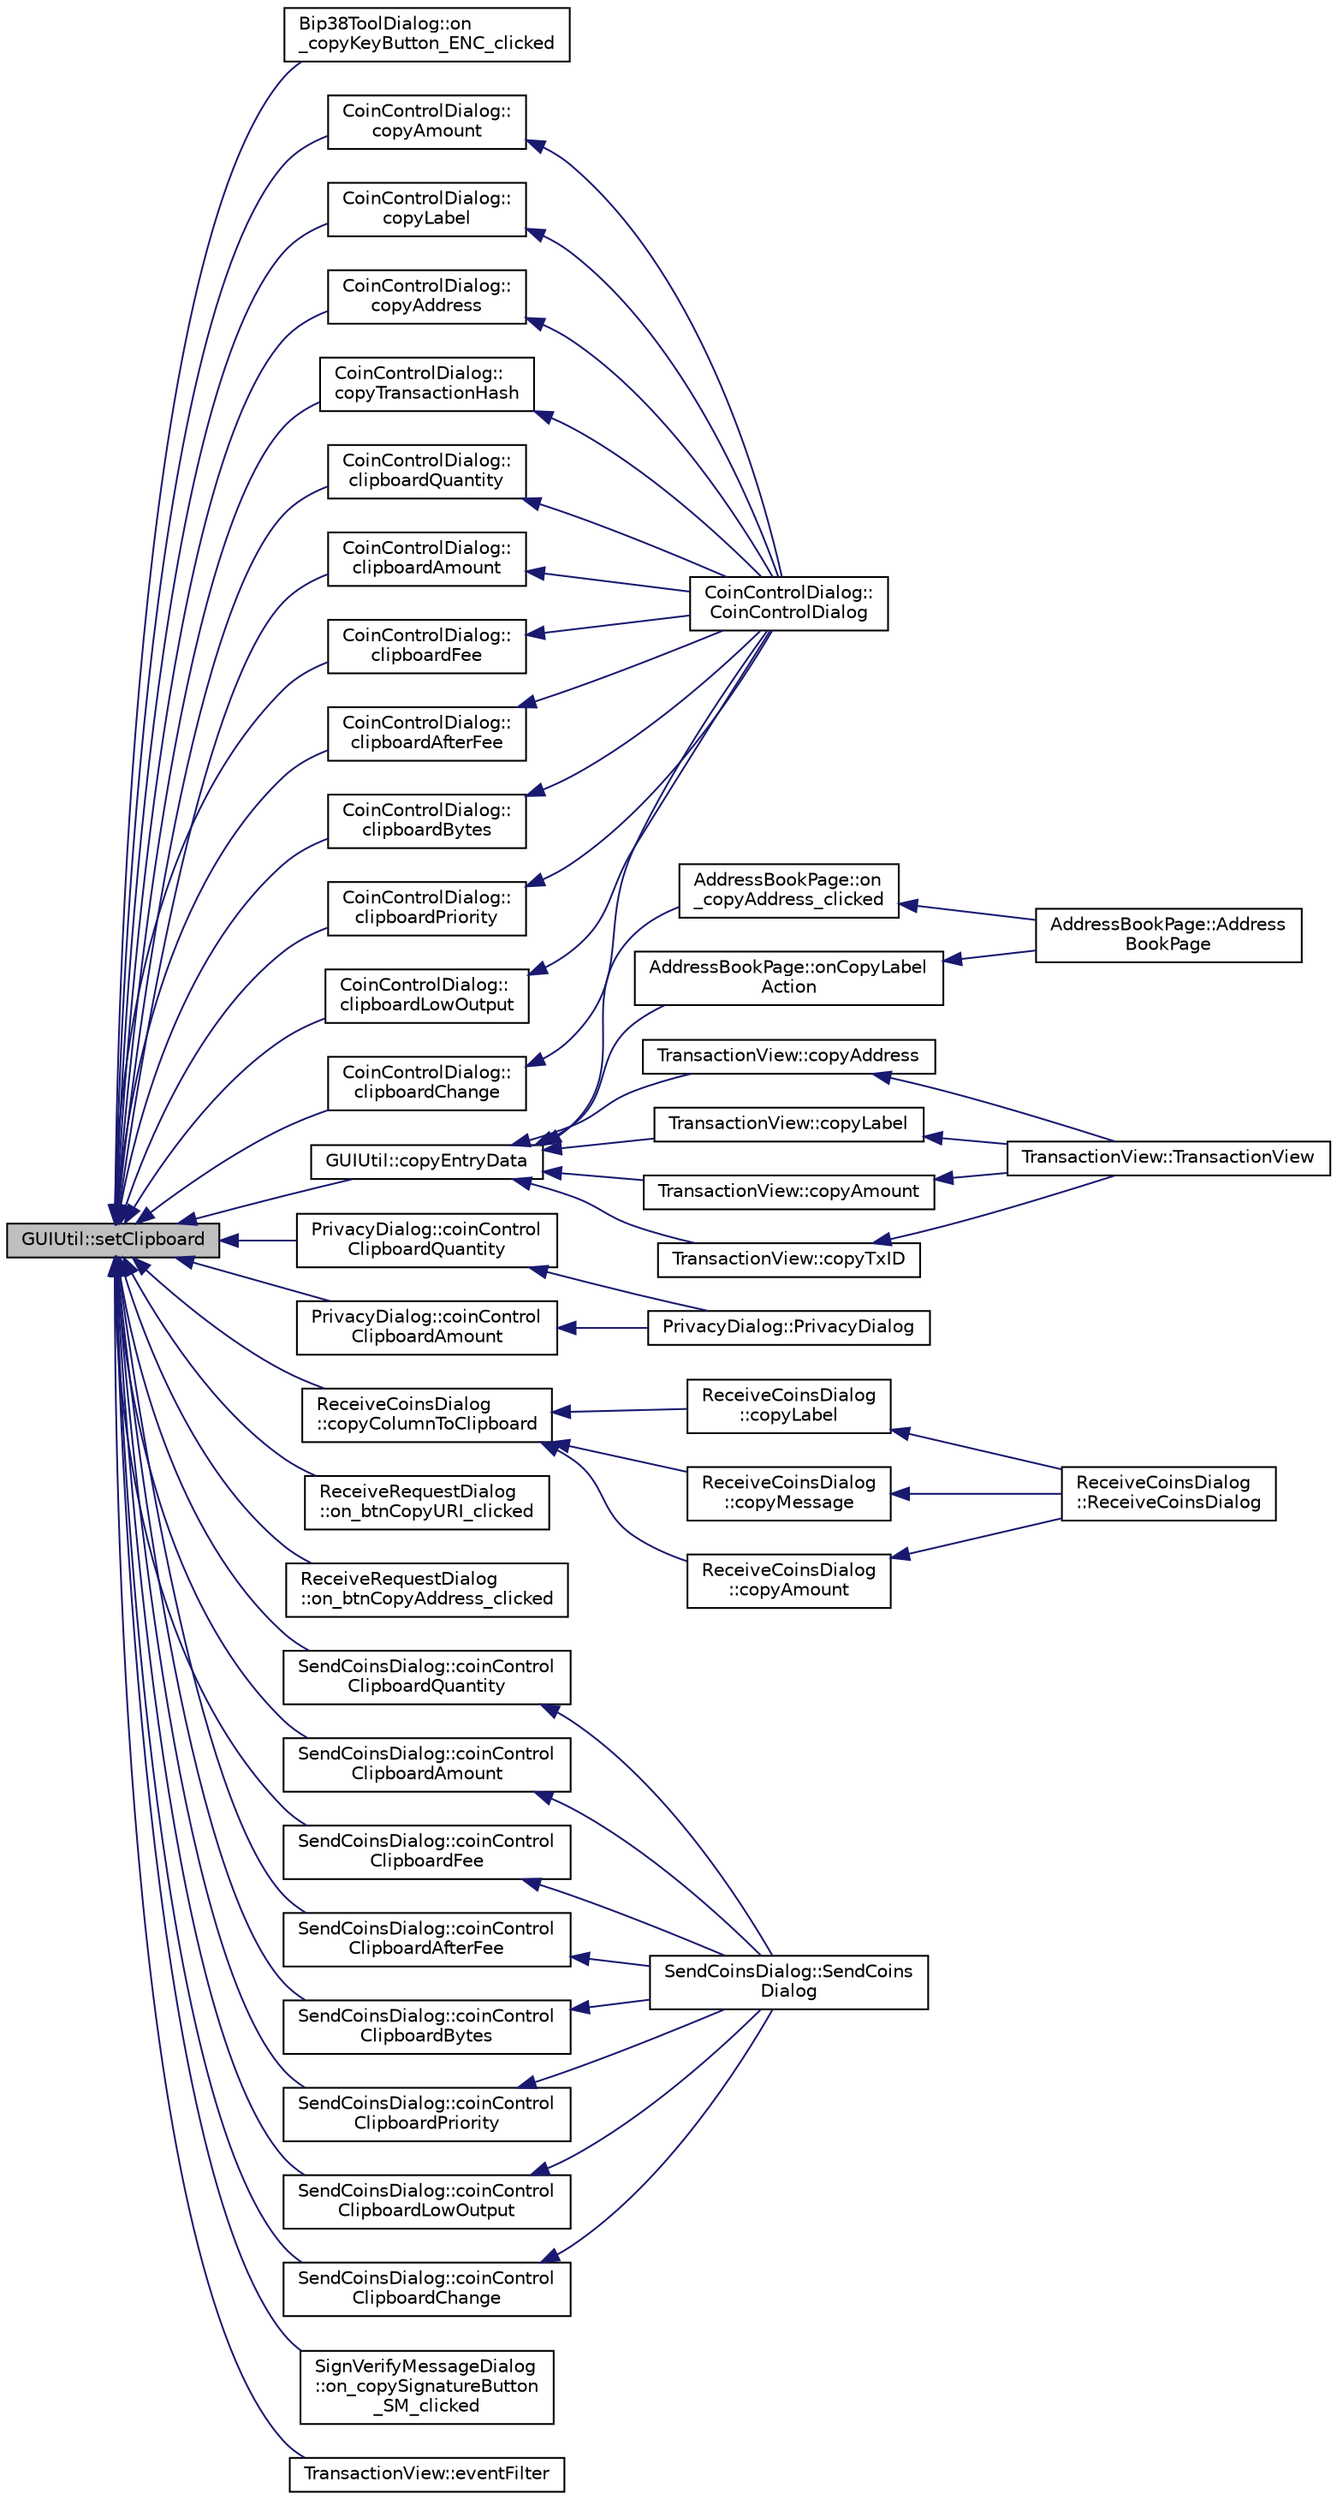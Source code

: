 digraph "GUIUtil::setClipboard"
{
  edge [fontname="Helvetica",fontsize="10",labelfontname="Helvetica",labelfontsize="10"];
  node [fontname="Helvetica",fontsize="10",shape=record];
  rankdir="LR";
  Node292 [label="GUIUtil::setClipboard",height=0.2,width=0.4,color="black", fillcolor="grey75", style="filled", fontcolor="black"];
  Node292 -> Node293 [dir="back",color="midnightblue",fontsize="10",style="solid",fontname="Helvetica"];
  Node293 [label="Bip38ToolDialog::on\l_copyKeyButton_ENC_clicked",height=0.2,width=0.4,color="black", fillcolor="white", style="filled",URL="$class_bip38_tool_dialog.html#a008525dc762d01b37e4e5368d8446dbe"];
  Node292 -> Node294 [dir="back",color="midnightblue",fontsize="10",style="solid",fontname="Helvetica"];
  Node294 [label="CoinControlDialog::\lcopyAmount",height=0.2,width=0.4,color="black", fillcolor="white", style="filled",URL="$class_coin_control_dialog.html#a0d153803be26b0e81585a7d6ab6995bc"];
  Node294 -> Node295 [dir="back",color="midnightblue",fontsize="10",style="solid",fontname="Helvetica"];
  Node295 [label="CoinControlDialog::\lCoinControlDialog",height=0.2,width=0.4,color="black", fillcolor="white", style="filled",URL="$class_coin_control_dialog.html#a8eafb58ed1c5668af9a4890704136671"];
  Node292 -> Node296 [dir="back",color="midnightblue",fontsize="10",style="solid",fontname="Helvetica"];
  Node296 [label="CoinControlDialog::\lcopyLabel",height=0.2,width=0.4,color="black", fillcolor="white", style="filled",URL="$class_coin_control_dialog.html#a9d3b94e72c48d580afb75e4988284288"];
  Node296 -> Node295 [dir="back",color="midnightblue",fontsize="10",style="solid",fontname="Helvetica"];
  Node292 -> Node297 [dir="back",color="midnightblue",fontsize="10",style="solid",fontname="Helvetica"];
  Node297 [label="CoinControlDialog::\lcopyAddress",height=0.2,width=0.4,color="black", fillcolor="white", style="filled",URL="$class_coin_control_dialog.html#af0481202c3261dc198e17faeb69989ac"];
  Node297 -> Node295 [dir="back",color="midnightblue",fontsize="10",style="solid",fontname="Helvetica"];
  Node292 -> Node298 [dir="back",color="midnightblue",fontsize="10",style="solid",fontname="Helvetica"];
  Node298 [label="CoinControlDialog::\lcopyTransactionHash",height=0.2,width=0.4,color="black", fillcolor="white", style="filled",URL="$class_coin_control_dialog.html#ab955ce01377ae2f9d01e22620f2d3a60"];
  Node298 -> Node295 [dir="back",color="midnightblue",fontsize="10",style="solid",fontname="Helvetica"];
  Node292 -> Node299 [dir="back",color="midnightblue",fontsize="10",style="solid",fontname="Helvetica"];
  Node299 [label="CoinControlDialog::\lclipboardQuantity",height=0.2,width=0.4,color="black", fillcolor="white", style="filled",URL="$class_coin_control_dialog.html#acbeb5f37852deec4849468e24f4cd8eb"];
  Node299 -> Node295 [dir="back",color="midnightblue",fontsize="10",style="solid",fontname="Helvetica"];
  Node292 -> Node300 [dir="back",color="midnightblue",fontsize="10",style="solid",fontname="Helvetica"];
  Node300 [label="CoinControlDialog::\lclipboardAmount",height=0.2,width=0.4,color="black", fillcolor="white", style="filled",URL="$class_coin_control_dialog.html#a7ca4a056879a25a14a72e4bfd4488b74"];
  Node300 -> Node295 [dir="back",color="midnightblue",fontsize="10",style="solid",fontname="Helvetica"];
  Node292 -> Node301 [dir="back",color="midnightblue",fontsize="10",style="solid",fontname="Helvetica"];
  Node301 [label="CoinControlDialog::\lclipboardFee",height=0.2,width=0.4,color="black", fillcolor="white", style="filled",URL="$class_coin_control_dialog.html#a00f37fedbc73b7990305a191870f18c2"];
  Node301 -> Node295 [dir="back",color="midnightblue",fontsize="10",style="solid",fontname="Helvetica"];
  Node292 -> Node302 [dir="back",color="midnightblue",fontsize="10",style="solid",fontname="Helvetica"];
  Node302 [label="CoinControlDialog::\lclipboardAfterFee",height=0.2,width=0.4,color="black", fillcolor="white", style="filled",URL="$class_coin_control_dialog.html#a62094405d0c56d44ae2eb1ab8fd40281"];
  Node302 -> Node295 [dir="back",color="midnightblue",fontsize="10",style="solid",fontname="Helvetica"];
  Node292 -> Node303 [dir="back",color="midnightblue",fontsize="10",style="solid",fontname="Helvetica"];
  Node303 [label="CoinControlDialog::\lclipboardBytes",height=0.2,width=0.4,color="black", fillcolor="white", style="filled",URL="$class_coin_control_dialog.html#adabea6ca7e8f19085cd5c437ecb6186a"];
  Node303 -> Node295 [dir="back",color="midnightblue",fontsize="10",style="solid",fontname="Helvetica"];
  Node292 -> Node304 [dir="back",color="midnightblue",fontsize="10",style="solid",fontname="Helvetica"];
  Node304 [label="CoinControlDialog::\lclipboardPriority",height=0.2,width=0.4,color="black", fillcolor="white", style="filled",URL="$class_coin_control_dialog.html#a3ff22550a94916b2db37f67f5b1ff9ec"];
  Node304 -> Node295 [dir="back",color="midnightblue",fontsize="10",style="solid",fontname="Helvetica"];
  Node292 -> Node305 [dir="back",color="midnightblue",fontsize="10",style="solid",fontname="Helvetica"];
  Node305 [label="CoinControlDialog::\lclipboardLowOutput",height=0.2,width=0.4,color="black", fillcolor="white", style="filled",URL="$class_coin_control_dialog.html#ac6ce56d1ec6ae7f528fdd06ba60400b3"];
  Node305 -> Node295 [dir="back",color="midnightblue",fontsize="10",style="solid",fontname="Helvetica"];
  Node292 -> Node306 [dir="back",color="midnightblue",fontsize="10",style="solid",fontname="Helvetica"];
  Node306 [label="CoinControlDialog::\lclipboardChange",height=0.2,width=0.4,color="black", fillcolor="white", style="filled",URL="$class_coin_control_dialog.html#a98a8bfcc50b61f7696c85c8b8ee1c796"];
  Node306 -> Node295 [dir="back",color="midnightblue",fontsize="10",style="solid",fontname="Helvetica"];
  Node292 -> Node307 [dir="back",color="midnightblue",fontsize="10",style="solid",fontname="Helvetica"];
  Node307 [label="GUIUtil::copyEntryData",height=0.2,width=0.4,color="black", fillcolor="white", style="filled",URL="$namespace_g_u_i_util.html#ae231227ad96528c828e1c846f253f642",tooltip="Copy a field of the currently selected entry of a view to the clipboard. "];
  Node307 -> Node308 [dir="back",color="midnightblue",fontsize="10",style="solid",fontname="Helvetica"];
  Node308 [label="AddressBookPage::on\l_copyAddress_clicked",height=0.2,width=0.4,color="black", fillcolor="white", style="filled",URL="$class_address_book_page.html#a392fa7dfb663a7e3ad1313dffd1123b9",tooltip="Copy address of currently selected address entry to clipboard. "];
  Node308 -> Node309 [dir="back",color="midnightblue",fontsize="10",style="solid",fontname="Helvetica"];
  Node309 [label="AddressBookPage::Address\lBookPage",height=0.2,width=0.4,color="black", fillcolor="white", style="filled",URL="$class_address_book_page.html#a493ad5adf2b6064b97bc2ba6eb41587e"];
  Node307 -> Node310 [dir="back",color="midnightblue",fontsize="10",style="solid",fontname="Helvetica"];
  Node310 [label="AddressBookPage::onCopyLabel\lAction",height=0.2,width=0.4,color="black", fillcolor="white", style="filled",URL="$class_address_book_page.html#a13592aacb4316283b51c1b03a10ef190",tooltip="Copy label of currently selected address entry to clipboard (no button) "];
  Node310 -> Node309 [dir="back",color="midnightblue",fontsize="10",style="solid",fontname="Helvetica"];
  Node307 -> Node311 [dir="back",color="midnightblue",fontsize="10",style="solid",fontname="Helvetica"];
  Node311 [label="TransactionView::copyAddress",height=0.2,width=0.4,color="black", fillcolor="white", style="filled",URL="$class_transaction_view.html#a768ffc4deca27f0cfffb39003bf46f75"];
  Node311 -> Node312 [dir="back",color="midnightblue",fontsize="10",style="solid",fontname="Helvetica"];
  Node312 [label="TransactionView::TransactionView",height=0.2,width=0.4,color="black", fillcolor="white", style="filled",URL="$class_transaction_view.html#a0c5e8b90206b4e8b8bf68dd7e319798f"];
  Node307 -> Node313 [dir="back",color="midnightblue",fontsize="10",style="solid",fontname="Helvetica"];
  Node313 [label="TransactionView::copyLabel",height=0.2,width=0.4,color="black", fillcolor="white", style="filled",URL="$class_transaction_view.html#a78d63230a1b7810108f46bb2366b2038"];
  Node313 -> Node312 [dir="back",color="midnightblue",fontsize="10",style="solid",fontname="Helvetica"];
  Node307 -> Node314 [dir="back",color="midnightblue",fontsize="10",style="solid",fontname="Helvetica"];
  Node314 [label="TransactionView::copyAmount",height=0.2,width=0.4,color="black", fillcolor="white", style="filled",URL="$class_transaction_view.html#a83e5ce148e328b673c1b6af09a1d94ea"];
  Node314 -> Node312 [dir="back",color="midnightblue",fontsize="10",style="solid",fontname="Helvetica"];
  Node307 -> Node315 [dir="back",color="midnightblue",fontsize="10",style="solid",fontname="Helvetica"];
  Node315 [label="TransactionView::copyTxID",height=0.2,width=0.4,color="black", fillcolor="white", style="filled",URL="$class_transaction_view.html#a465c51f03cf28f66492766b4a5da8896"];
  Node315 -> Node312 [dir="back",color="midnightblue",fontsize="10",style="solid",fontname="Helvetica"];
  Node292 -> Node316 [dir="back",color="midnightblue",fontsize="10",style="solid",fontname="Helvetica"];
  Node316 [label="PrivacyDialog::coinControl\lClipboardQuantity",height=0.2,width=0.4,color="black", fillcolor="white", style="filled",URL="$class_privacy_dialog.html#a63b478d5661b6c4e5e80d5f302f4860a"];
  Node316 -> Node317 [dir="back",color="midnightblue",fontsize="10",style="solid",fontname="Helvetica"];
  Node317 [label="PrivacyDialog::PrivacyDialog",height=0.2,width=0.4,color="black", fillcolor="white", style="filled",URL="$class_privacy_dialog.html#ab7308b7ed5782dfa26fb1f216385207c"];
  Node292 -> Node318 [dir="back",color="midnightblue",fontsize="10",style="solid",fontname="Helvetica"];
  Node318 [label="PrivacyDialog::coinControl\lClipboardAmount",height=0.2,width=0.4,color="black", fillcolor="white", style="filled",URL="$class_privacy_dialog.html#a109de9b6eb86352e60a39e0a3c9746c6"];
  Node318 -> Node317 [dir="back",color="midnightblue",fontsize="10",style="solid",fontname="Helvetica"];
  Node292 -> Node319 [dir="back",color="midnightblue",fontsize="10",style="solid",fontname="Helvetica"];
  Node319 [label="ReceiveCoinsDialog\l::copyColumnToClipboard",height=0.2,width=0.4,color="black", fillcolor="white", style="filled",URL="$class_receive_coins_dialog.html#adcf53aced7dfa041a55278b4807a20a2"];
  Node319 -> Node320 [dir="back",color="midnightblue",fontsize="10",style="solid",fontname="Helvetica"];
  Node320 [label="ReceiveCoinsDialog\l::copyLabel",height=0.2,width=0.4,color="black", fillcolor="white", style="filled",URL="$class_receive_coins_dialog.html#abdd69012e01da1d61b0bf622f9e156b1"];
  Node320 -> Node321 [dir="back",color="midnightblue",fontsize="10",style="solid",fontname="Helvetica"];
  Node321 [label="ReceiveCoinsDialog\l::ReceiveCoinsDialog",height=0.2,width=0.4,color="black", fillcolor="white", style="filled",URL="$class_receive_coins_dialog.html#a0c982b94b7f23da8f208d09904352f89"];
  Node319 -> Node322 [dir="back",color="midnightblue",fontsize="10",style="solid",fontname="Helvetica"];
  Node322 [label="ReceiveCoinsDialog\l::copyMessage",height=0.2,width=0.4,color="black", fillcolor="white", style="filled",URL="$class_receive_coins_dialog.html#a99b4d3cbb14744e8b3eff41f83413cb7"];
  Node322 -> Node321 [dir="back",color="midnightblue",fontsize="10",style="solid",fontname="Helvetica"];
  Node319 -> Node323 [dir="back",color="midnightblue",fontsize="10",style="solid",fontname="Helvetica"];
  Node323 [label="ReceiveCoinsDialog\l::copyAmount",height=0.2,width=0.4,color="black", fillcolor="white", style="filled",URL="$class_receive_coins_dialog.html#a3f8309dfaa944576bae760ba33222463"];
  Node323 -> Node321 [dir="back",color="midnightblue",fontsize="10",style="solid",fontname="Helvetica"];
  Node292 -> Node324 [dir="back",color="midnightblue",fontsize="10",style="solid",fontname="Helvetica"];
  Node324 [label="ReceiveRequestDialog\l::on_btnCopyURI_clicked",height=0.2,width=0.4,color="black", fillcolor="white", style="filled",URL="$class_receive_request_dialog.html#aa1287ed7ecc2a35f3dbf0e9938f4b096"];
  Node292 -> Node325 [dir="back",color="midnightblue",fontsize="10",style="solid",fontname="Helvetica"];
  Node325 [label="ReceiveRequestDialog\l::on_btnCopyAddress_clicked",height=0.2,width=0.4,color="black", fillcolor="white", style="filled",URL="$class_receive_request_dialog.html#a97679a6df06c144309864c3bba728798"];
  Node292 -> Node326 [dir="back",color="midnightblue",fontsize="10",style="solid",fontname="Helvetica"];
  Node326 [label="SendCoinsDialog::coinControl\lClipboardQuantity",height=0.2,width=0.4,color="black", fillcolor="white", style="filled",URL="$class_send_coins_dialog.html#a57376ce9c0190357adc7ec6b769eff38"];
  Node326 -> Node327 [dir="back",color="midnightblue",fontsize="10",style="solid",fontname="Helvetica"];
  Node327 [label="SendCoinsDialog::SendCoins\lDialog",height=0.2,width=0.4,color="black", fillcolor="white", style="filled",URL="$class_send_coins_dialog.html#a0df5bc29d1df68eda44826651afc595f"];
  Node292 -> Node328 [dir="back",color="midnightblue",fontsize="10",style="solid",fontname="Helvetica"];
  Node328 [label="SendCoinsDialog::coinControl\lClipboardAmount",height=0.2,width=0.4,color="black", fillcolor="white", style="filled",URL="$class_send_coins_dialog.html#a8fc5ba8ddc287624126726b6440816a5"];
  Node328 -> Node327 [dir="back",color="midnightblue",fontsize="10",style="solid",fontname="Helvetica"];
  Node292 -> Node329 [dir="back",color="midnightblue",fontsize="10",style="solid",fontname="Helvetica"];
  Node329 [label="SendCoinsDialog::coinControl\lClipboardFee",height=0.2,width=0.4,color="black", fillcolor="white", style="filled",URL="$class_send_coins_dialog.html#a29b17585ba30eff4212a4efc699f5e9c"];
  Node329 -> Node327 [dir="back",color="midnightblue",fontsize="10",style="solid",fontname="Helvetica"];
  Node292 -> Node330 [dir="back",color="midnightblue",fontsize="10",style="solid",fontname="Helvetica"];
  Node330 [label="SendCoinsDialog::coinControl\lClipboardAfterFee",height=0.2,width=0.4,color="black", fillcolor="white", style="filled",URL="$class_send_coins_dialog.html#a5b8f6572a2051a119d2951bbbf093ba6"];
  Node330 -> Node327 [dir="back",color="midnightblue",fontsize="10",style="solid",fontname="Helvetica"];
  Node292 -> Node331 [dir="back",color="midnightblue",fontsize="10",style="solid",fontname="Helvetica"];
  Node331 [label="SendCoinsDialog::coinControl\lClipboardBytes",height=0.2,width=0.4,color="black", fillcolor="white", style="filled",URL="$class_send_coins_dialog.html#aca0283b859beb67cfe1872b08a10f600"];
  Node331 -> Node327 [dir="back",color="midnightblue",fontsize="10",style="solid",fontname="Helvetica"];
  Node292 -> Node332 [dir="back",color="midnightblue",fontsize="10",style="solid",fontname="Helvetica"];
  Node332 [label="SendCoinsDialog::coinControl\lClipboardPriority",height=0.2,width=0.4,color="black", fillcolor="white", style="filled",URL="$class_send_coins_dialog.html#a8f7640e7803c5ee72a1f5da822a7d844"];
  Node332 -> Node327 [dir="back",color="midnightblue",fontsize="10",style="solid",fontname="Helvetica"];
  Node292 -> Node333 [dir="back",color="midnightblue",fontsize="10",style="solid",fontname="Helvetica"];
  Node333 [label="SendCoinsDialog::coinControl\lClipboardLowOutput",height=0.2,width=0.4,color="black", fillcolor="white", style="filled",URL="$class_send_coins_dialog.html#a77006c73bba8f8fd2af5406363111015"];
  Node333 -> Node327 [dir="back",color="midnightblue",fontsize="10",style="solid",fontname="Helvetica"];
  Node292 -> Node334 [dir="back",color="midnightblue",fontsize="10",style="solid",fontname="Helvetica"];
  Node334 [label="SendCoinsDialog::coinControl\lClipboardChange",height=0.2,width=0.4,color="black", fillcolor="white", style="filled",URL="$class_send_coins_dialog.html#a99010549a523b812ba2cbc34bb7db417"];
  Node334 -> Node327 [dir="back",color="midnightblue",fontsize="10",style="solid",fontname="Helvetica"];
  Node292 -> Node335 [dir="back",color="midnightblue",fontsize="10",style="solid",fontname="Helvetica"];
  Node335 [label="SignVerifyMessageDialog\l::on_copySignatureButton\l_SM_clicked",height=0.2,width=0.4,color="black", fillcolor="white", style="filled",URL="$class_sign_verify_message_dialog.html#a5e52fa529a0df13ab07a210669c2296b"];
  Node292 -> Node336 [dir="back",color="midnightblue",fontsize="10",style="solid",fontname="Helvetica"];
  Node336 [label="TransactionView::eventFilter",height=0.2,width=0.4,color="black", fillcolor="white", style="filled",URL="$class_transaction_view.html#a074558e027cc1128e55a66ea47328403"];
}
